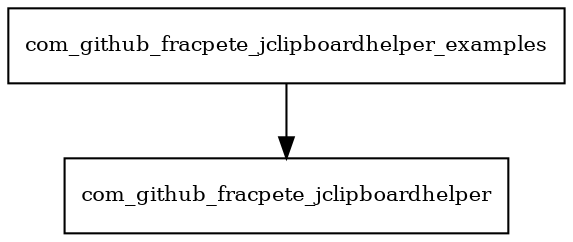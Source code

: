 digraph jclipboardhelper_0_1_0_package_dependencies {
  node [shape = box, fontsize=10.0];
  com_github_fracpete_jclipboardhelper_examples -> com_github_fracpete_jclipboardhelper;
}

